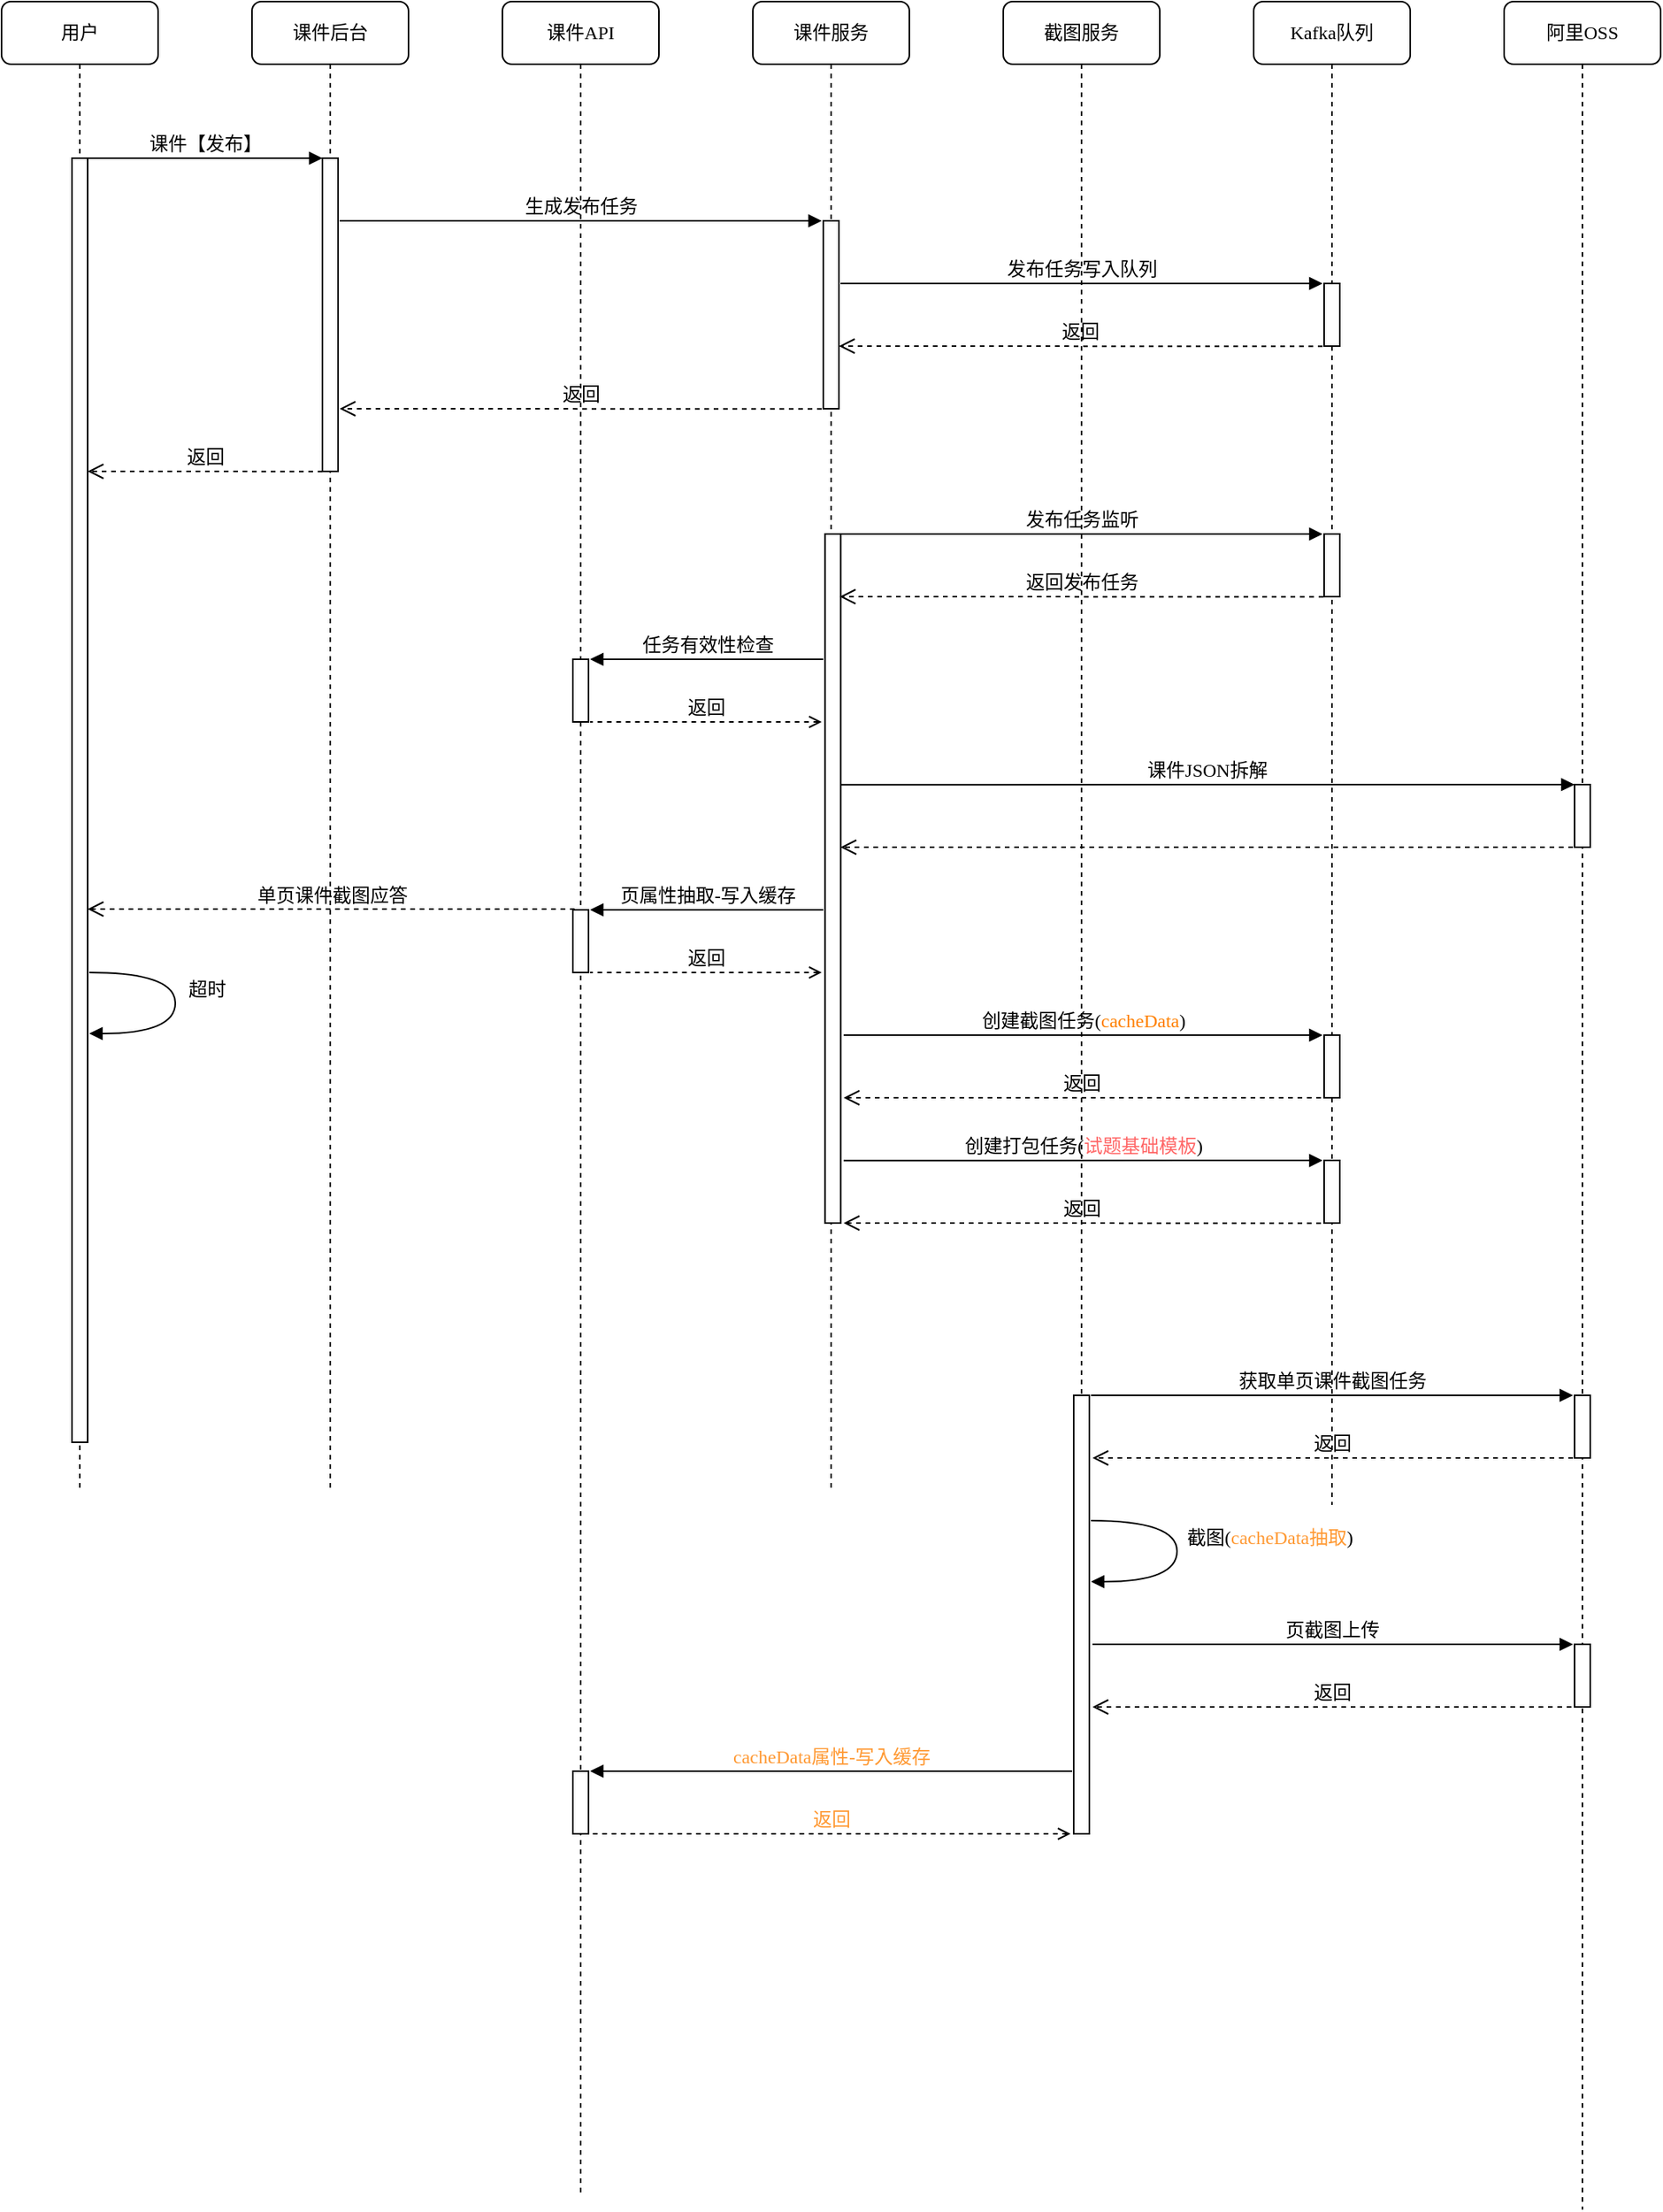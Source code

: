 <mxfile version="21.6.5" type="github">
  <diagram name="第 1 页" id="g4hASfduYWke274bOboM">
    <mxGraphModel dx="797" dy="394" grid="1" gridSize="10" guides="1" tooltips="1" connect="1" arrows="1" fold="1" page="1" pageScale="1" pageWidth="827" pageHeight="1169" math="0" shadow="0">
      <root>
        <mxCell id="0" />
        <mxCell id="1" parent="0" />
        <mxCell id="hMmdUdfrd5lEpIEmNu8y-2" value="阿里OSS" style="shape=umlLifeline;perimeter=lifelinePerimeter;whiteSpace=wrap;html=1;container=1;collapsible=0;recursiveResize=0;outlineConnect=0;rounded=1;shadow=0;comic=0;labelBackgroundColor=none;strokeWidth=1;fontFamily=Verdana;fontSize=12;align=center;" vertex="1" parent="1">
          <mxGeometry x="1040" y="80" width="100" height="1410" as="geometry" />
        </mxCell>
        <mxCell id="hMmdUdfrd5lEpIEmNu8y-3" value="" style="html=1;points=[];perimeter=orthogonalPerimeter;rounded=0;shadow=0;comic=0;labelBackgroundColor=none;strokeWidth=1;fontFamily=Verdana;fontSize=12;align=center;" vertex="1" parent="hMmdUdfrd5lEpIEmNu8y-2">
          <mxGeometry x="45" y="890" width="10" height="40" as="geometry" />
        </mxCell>
        <mxCell id="hMmdUdfrd5lEpIEmNu8y-19" value="" style="html=1;points=[];perimeter=orthogonalPerimeter;rounded=0;shadow=0;comic=0;labelBackgroundColor=none;strokeWidth=1;fontFamily=Verdana;fontSize=12;align=center;" vertex="1" parent="hMmdUdfrd5lEpIEmNu8y-2">
          <mxGeometry x="45" y="500" width="10" height="40" as="geometry" />
        </mxCell>
        <mxCell id="hMmdUdfrd5lEpIEmNu8y-6" value="" style="html=1;points=[];perimeter=orthogonalPerimeter;rounded=0;shadow=0;comic=0;labelBackgroundColor=none;strokeWidth=1;fontFamily=Verdana;fontSize=12;align=center;" vertex="1" parent="hMmdUdfrd5lEpIEmNu8y-2">
          <mxGeometry x="45" y="1049" width="10" height="40" as="geometry" />
        </mxCell>
        <mxCell id="hMmdUdfrd5lEpIEmNu8y-4" value="Kafka队列" style="shape=umlLifeline;perimeter=lifelinePerimeter;whiteSpace=wrap;html=1;container=1;collapsible=0;recursiveResize=0;outlineConnect=0;rounded=1;shadow=0;comic=0;labelBackgroundColor=none;strokeWidth=1;fontFamily=Verdana;fontSize=12;align=center;" vertex="1" parent="1">
          <mxGeometry x="880" y="80" width="100" height="960" as="geometry" />
        </mxCell>
        <mxCell id="hMmdUdfrd5lEpIEmNu8y-43" value="" style="html=1;points=[];perimeter=orthogonalPerimeter;rounded=0;shadow=0;comic=0;labelBackgroundColor=none;strokeWidth=1;fontFamily=Verdana;fontSize=12;align=center;" vertex="1" parent="hMmdUdfrd5lEpIEmNu8y-4">
          <mxGeometry x="45" y="180" width="10" height="40" as="geometry" />
        </mxCell>
        <mxCell id="hMmdUdfrd5lEpIEmNu8y-44" value="返回" style="html=1;verticalAlign=bottom;endArrow=open;dashed=1;endSize=8;labelBackgroundColor=none;fontFamily=Verdana;fontSize=12;edgeStyle=elbowEdgeStyle;elbow=vertical;" edge="1" parent="hMmdUdfrd5lEpIEmNu8y-4">
          <mxGeometry x="0.003" relative="1" as="geometry">
            <mxPoint x="-265" y="220" as="targetPoint" />
            <Array as="points" />
            <mxPoint x="44" y="220.13" as="sourcePoint" />
            <mxPoint as="offset" />
          </mxGeometry>
        </mxCell>
        <mxCell id="hMmdUdfrd5lEpIEmNu8y-46" value="" style="html=1;points=[];perimeter=orthogonalPerimeter;rounded=0;shadow=0;comic=0;labelBackgroundColor=none;strokeWidth=1;fontFamily=Verdana;fontSize=12;align=center;" vertex="1" parent="hMmdUdfrd5lEpIEmNu8y-4">
          <mxGeometry x="45" y="340" width="10" height="40" as="geometry" />
        </mxCell>
        <mxCell id="hMmdUdfrd5lEpIEmNu8y-59" value="" style="html=1;points=[];perimeter=orthogonalPerimeter;rounded=0;shadow=0;comic=0;labelBackgroundColor=none;strokeWidth=1;fontFamily=Verdana;fontSize=12;align=center;" vertex="1" parent="hMmdUdfrd5lEpIEmNu8y-4">
          <mxGeometry x="45" y="660" width="10" height="40" as="geometry" />
        </mxCell>
        <mxCell id="hMmdUdfrd5lEpIEmNu8y-63" value="" style="html=1;points=[];perimeter=orthogonalPerimeter;rounded=0;shadow=0;comic=0;labelBackgroundColor=none;strokeWidth=1;fontFamily=Verdana;fontSize=12;align=center;" vertex="1" parent="hMmdUdfrd5lEpIEmNu8y-4">
          <mxGeometry x="45" y="740" width="10" height="40" as="geometry" />
        </mxCell>
        <mxCell id="hMmdUdfrd5lEpIEmNu8y-7" value="课件后台" style="shape=umlLifeline;perimeter=lifelinePerimeter;whiteSpace=wrap;html=1;container=1;collapsible=0;recursiveResize=0;outlineConnect=0;rounded=1;shadow=0;comic=0;labelBackgroundColor=none;strokeWidth=1;fontFamily=Verdana;fontSize=12;align=center;" vertex="1" parent="1">
          <mxGeometry x="240" y="80" width="100" height="950" as="geometry" />
        </mxCell>
        <mxCell id="hMmdUdfrd5lEpIEmNu8y-8" value="" style="html=1;points=[];perimeter=orthogonalPerimeter;rounded=0;shadow=0;comic=0;labelBackgroundColor=none;strokeWidth=1;fontFamily=Verdana;fontSize=12;align=center;" vertex="1" parent="hMmdUdfrd5lEpIEmNu8y-7">
          <mxGeometry x="45" y="100" width="10" height="200" as="geometry" />
        </mxCell>
        <mxCell id="hMmdUdfrd5lEpIEmNu8y-9" value="返回" style="html=1;verticalAlign=bottom;endArrow=open;dashed=1;endSize=8;labelBackgroundColor=none;fontFamily=Verdana;fontSize=12;edgeStyle=elbowEdgeStyle;elbow=vertical;" edge="1" parent="hMmdUdfrd5lEpIEmNu8y-7">
          <mxGeometry relative="1" as="geometry">
            <mxPoint x="-105" y="300.09" as="targetPoint" />
            <Array as="points" />
            <mxPoint x="45" y="300.09" as="sourcePoint" />
            <mxPoint as="offset" />
          </mxGeometry>
        </mxCell>
        <mxCell id="hMmdUdfrd5lEpIEmNu8y-10" value="课件API" style="shape=umlLifeline;perimeter=lifelinePerimeter;whiteSpace=wrap;html=1;container=1;collapsible=0;recursiveResize=0;outlineConnect=0;rounded=1;shadow=0;comic=0;labelBackgroundColor=none;strokeWidth=1;fontFamily=Verdana;fontSize=12;align=center;" vertex="1" parent="1">
          <mxGeometry x="400" y="80" width="100" height="1400" as="geometry" />
        </mxCell>
        <mxCell id="hMmdUdfrd5lEpIEmNu8y-11" value="" style="html=1;points=[];perimeter=orthogonalPerimeter;rounded=0;shadow=0;comic=0;labelBackgroundColor=none;strokeWidth=1;fontFamily=Verdana;fontSize=12;align=center;" vertex="1" parent="hMmdUdfrd5lEpIEmNu8y-10">
          <mxGeometry x="45" y="420" width="10" height="40" as="geometry" />
        </mxCell>
        <mxCell id="hMmdUdfrd5lEpIEmNu8y-12" value="" style="html=1;points=[];perimeter=orthogonalPerimeter;rounded=0;shadow=0;comic=0;labelBackgroundColor=none;strokeWidth=1;fontFamily=Verdana;fontSize=12;align=center;" vertex="1" parent="hMmdUdfrd5lEpIEmNu8y-10">
          <mxGeometry x="45.0" y="1130" width="10" height="40" as="geometry" />
        </mxCell>
        <mxCell id="hMmdUdfrd5lEpIEmNu8y-40" value="生成发布任务" style="html=1;verticalAlign=bottom;endArrow=block;labelBackgroundColor=none;fontFamily=Verdana;fontSize=12;edgeStyle=elbowEdgeStyle;elbow=vertical;" edge="1" parent="hMmdUdfrd5lEpIEmNu8y-10">
          <mxGeometry relative="1" as="geometry">
            <mxPoint x="-104" y="140" as="sourcePoint" />
            <mxPoint x="204" y="140" as="targetPoint" />
          </mxGeometry>
        </mxCell>
        <mxCell id="hMmdUdfrd5lEpIEmNu8y-56" value="" style="html=1;points=[];perimeter=orthogonalPerimeter;rounded=0;shadow=0;comic=0;labelBackgroundColor=none;strokeWidth=1;fontFamily=Verdana;fontSize=12;align=center;" vertex="1" parent="hMmdUdfrd5lEpIEmNu8y-10">
          <mxGeometry x="45" y="580" width="10" height="40" as="geometry" />
        </mxCell>
        <mxCell id="hMmdUdfrd5lEpIEmNu8y-13" value="课件服务" style="shape=umlLifeline;perimeter=lifelinePerimeter;whiteSpace=wrap;html=1;container=1;collapsible=0;recursiveResize=0;outlineConnect=0;rounded=1;shadow=0;comic=0;labelBackgroundColor=none;strokeWidth=1;fontFamily=Verdana;fontSize=12;align=center;" vertex="1" parent="1">
          <mxGeometry x="560" y="80" width="100" height="950" as="geometry" />
        </mxCell>
        <mxCell id="hMmdUdfrd5lEpIEmNu8y-14" value="单页课件截图应答" style="html=1;verticalAlign=bottom;endArrow=open;dashed=1;endSize=8;labelBackgroundColor=none;fontFamily=Verdana;fontSize=12;edgeStyle=elbowEdgeStyle;elbow=vertical;entryX=0.974;entryY=0.851;entryDx=0;entryDy=0;entryPerimeter=0;" edge="1" parent="hMmdUdfrd5lEpIEmNu8y-13">
          <mxGeometry x="-0.001" relative="1" as="geometry">
            <mxPoint x="-425" y="579" as="targetPoint" />
            <Array as="points" />
            <mxPoint x="-113.85" y="579.52" as="sourcePoint" />
            <mxPoint as="offset" />
          </mxGeometry>
        </mxCell>
        <mxCell id="hMmdUdfrd5lEpIEmNu8y-16" value="" style="html=1;points=[];perimeter=orthogonalPerimeter;rounded=0;shadow=0;comic=0;labelBackgroundColor=none;strokeWidth=1;fontFamily=Verdana;fontSize=12;align=center;" vertex="1" parent="hMmdUdfrd5lEpIEmNu8y-13">
          <mxGeometry x="46.15" y="340" width="10" height="440" as="geometry" />
        </mxCell>
        <mxCell id="hMmdUdfrd5lEpIEmNu8y-41" value="" style="html=1;points=[];perimeter=orthogonalPerimeter;rounded=0;shadow=0;comic=0;labelBackgroundColor=none;strokeWidth=1;fontFamily=Verdana;fontSize=12;align=center;" vertex="1" parent="hMmdUdfrd5lEpIEmNu8y-13">
          <mxGeometry x="45" y="140" width="10" height="120" as="geometry" />
        </mxCell>
        <mxCell id="hMmdUdfrd5lEpIEmNu8y-45" value="返回" style="html=1;verticalAlign=bottom;endArrow=open;dashed=1;endSize=8;labelBackgroundColor=none;fontFamily=Verdana;fontSize=12;edgeStyle=elbowEdgeStyle;elbow=vertical;" edge="1" parent="hMmdUdfrd5lEpIEmNu8y-13">
          <mxGeometry x="0.003" relative="1" as="geometry">
            <mxPoint x="-264" y="260" as="targetPoint" />
            <Array as="points" />
            <mxPoint x="44" y="260.13" as="sourcePoint" />
            <mxPoint as="offset" />
          </mxGeometry>
        </mxCell>
        <mxCell id="hMmdUdfrd5lEpIEmNu8y-52" value="任务有效性检查" style="html=1;verticalAlign=bottom;endArrow=none;labelBackgroundColor=none;fontFamily=Verdana;fontSize=12;edgeStyle=elbowEdgeStyle;elbow=vertical;entryX=-0.209;entryY=0;entryDx=0;entryDy=0;entryPerimeter=0;startArrow=block;startFill=1;endFill=0;" edge="1" parent="hMmdUdfrd5lEpIEmNu8y-13">
          <mxGeometry x="-0.002" relative="1" as="geometry">
            <mxPoint x="-104" y="420" as="sourcePoint" />
            <Array as="points">
              <mxPoint x="-47.5" y="420" />
              <mxPoint x="-37.5" y="480" />
              <mxPoint x="2.5" y="490" />
              <mxPoint x="-17.5" y="450" />
              <mxPoint x="-97.5" y="340" />
            </Array>
            <mxPoint x="45" y="420" as="targetPoint" />
            <mxPoint as="offset" />
          </mxGeometry>
        </mxCell>
        <mxCell id="hMmdUdfrd5lEpIEmNu8y-53" value="返回" style="html=1;verticalAlign=bottom;endArrow=none;dashed=1;endSize=8;labelBackgroundColor=none;fontFamily=Verdana;fontSize=12;edgeStyle=elbowEdgeStyle;elbow=vertical;startArrow=open;startFill=0;endFill=0;" edge="1" parent="hMmdUdfrd5lEpIEmNu8y-13">
          <mxGeometry x="0.003" relative="1" as="geometry">
            <mxPoint x="-104" y="460" as="targetPoint" />
            <Array as="points" />
            <mxPoint x="44" y="460" as="sourcePoint" />
            <mxPoint as="offset" />
          </mxGeometry>
        </mxCell>
        <mxCell id="hMmdUdfrd5lEpIEmNu8y-23" value="用户" style="shape=umlLifeline;perimeter=lifelinePerimeter;whiteSpace=wrap;html=1;container=1;collapsible=0;recursiveResize=0;outlineConnect=0;rounded=1;shadow=0;comic=0;labelBackgroundColor=none;strokeWidth=1;fontFamily=Verdana;fontSize=12;align=center;" vertex="1" parent="1">
          <mxGeometry x="80" y="80" width="100" height="950" as="geometry" />
        </mxCell>
        <mxCell id="hMmdUdfrd5lEpIEmNu8y-24" value="" style="html=1;points=[];perimeter=orthogonalPerimeter;rounded=0;shadow=0;comic=0;labelBackgroundColor=none;strokeWidth=1;fontFamily=Verdana;fontSize=12;align=center;" vertex="1" parent="hMmdUdfrd5lEpIEmNu8y-23">
          <mxGeometry x="45" y="100" width="10" height="820" as="geometry" />
        </mxCell>
        <mxCell id="hMmdUdfrd5lEpIEmNu8y-25" value="截图服务" style="shape=umlLifeline;perimeter=lifelinePerimeter;whiteSpace=wrap;html=1;container=1;collapsible=0;recursiveResize=0;outlineConnect=0;rounded=1;shadow=0;comic=0;labelBackgroundColor=none;strokeWidth=1;fontFamily=Verdana;fontSize=12;align=center;" vertex="1" parent="1">
          <mxGeometry x="720" y="80" width="100" height="950" as="geometry" />
        </mxCell>
        <mxCell id="hMmdUdfrd5lEpIEmNu8y-26" value="" style="html=1;points=[];perimeter=orthogonalPerimeter;rounded=0;shadow=0;comic=0;labelBackgroundColor=none;strokeWidth=1;fontFamily=Verdana;fontSize=12;align=center;" vertex="1" parent="hMmdUdfrd5lEpIEmNu8y-25">
          <mxGeometry x="45" y="890" width="10" height="280" as="geometry" />
        </mxCell>
        <mxCell id="hMmdUdfrd5lEpIEmNu8y-60" value="创建截图任务(&lt;font color=&quot;#ff8000&quot;&gt;cacheData&lt;/font&gt;)" style="html=1;verticalAlign=bottom;endArrow=block;labelBackgroundColor=none;fontFamily=Verdana;fontSize=12;edgeStyle=elbowEdgeStyle;elbow=vertical;" edge="1" parent="hMmdUdfrd5lEpIEmNu8y-25">
          <mxGeometry relative="1" as="geometry">
            <mxPoint x="-102" y="660" as="sourcePoint" />
            <mxPoint x="204" y="660" as="targetPoint" />
          </mxGeometry>
        </mxCell>
        <mxCell id="hMmdUdfrd5lEpIEmNu8y-61" value="返回" style="html=1;verticalAlign=bottom;endArrow=open;dashed=1;endSize=8;labelBackgroundColor=none;fontFamily=Verdana;fontSize=12;edgeStyle=elbowEdgeStyle;elbow=vertical;" edge="1" parent="hMmdUdfrd5lEpIEmNu8y-25">
          <mxGeometry x="0.003" relative="1" as="geometry">
            <mxPoint x="-102" y="700" as="targetPoint" />
            <Array as="points" />
            <mxPoint x="203" y="700" as="sourcePoint" />
            <mxPoint as="offset" />
          </mxGeometry>
        </mxCell>
        <mxCell id="hMmdUdfrd5lEpIEmNu8y-27" value="课件【发布】" style="html=1;verticalAlign=bottom;endArrow=block;entryX=0;entryY=0;labelBackgroundColor=none;fontFamily=Verdana;fontSize=12;edgeStyle=elbowEdgeStyle;elbow=vertical;" edge="1" parent="1" source="hMmdUdfrd5lEpIEmNu8y-24" target="hMmdUdfrd5lEpIEmNu8y-8">
          <mxGeometry relative="1" as="geometry">
            <mxPoint x="220" y="190" as="sourcePoint" />
          </mxGeometry>
        </mxCell>
        <mxCell id="hMmdUdfrd5lEpIEmNu8y-32" value="获取单页课件截图任务" style="html=1;verticalAlign=bottom;endArrow=block;labelBackgroundColor=none;fontFamily=Verdana;fontSize=12;edgeStyle=elbowEdgeStyle;elbow=vertical;" edge="1" parent="1">
          <mxGeometry x="-0.002" relative="1" as="geometry">
            <mxPoint x="776" y="970" as="sourcePoint" />
            <Array as="points">
              <mxPoint x="831" y="970" />
              <mxPoint x="841" y="1030" />
              <mxPoint x="881" y="1040" />
              <mxPoint x="861" y="1000" />
              <mxPoint x="781" y="890" />
            </Array>
            <mxPoint x="1084" y="970" as="targetPoint" />
            <mxPoint as="offset" />
          </mxGeometry>
        </mxCell>
        <mxCell id="hMmdUdfrd5lEpIEmNu8y-33" value="返回" style="html=1;verticalAlign=bottom;endArrow=open;dashed=1;endSize=8;labelBackgroundColor=none;fontFamily=Verdana;fontSize=12;edgeStyle=elbowEdgeStyle;elbow=vertical;" edge="1" parent="1">
          <mxGeometry x="0.003" relative="1" as="geometry">
            <mxPoint x="777" y="1010" as="targetPoint" />
            <Array as="points" />
            <mxPoint x="1084" y="1010" as="sourcePoint" />
            <mxPoint as="offset" />
          </mxGeometry>
        </mxCell>
        <mxCell id="hMmdUdfrd5lEpIEmNu8y-34" value="截图(&lt;font color=&quot;#ff9933&quot;&gt;cacheData抽取&lt;/font&gt;)" style="html=1;verticalAlign=bottom;endArrow=block;labelBackgroundColor=none;fontFamily=Verdana;fontSize=12;elbow=vertical;edgeStyle=orthogonalEdgeStyle;curved=1;exitX=1.038;exitY=0.345;exitPerimeter=0;entryX=1.027;entryY=0.831;entryDx=0;entryDy=0;entryPerimeter=0;" edge="1" parent="1">
          <mxGeometry x="0.007" y="59" relative="1" as="geometry">
            <mxPoint x="776" y="1050" as="sourcePoint" />
            <mxPoint x="776" y="1089" as="targetPoint" />
            <Array as="points">
              <mxPoint x="831" y="1050" />
              <mxPoint x="831" y="1089" />
            </Array>
            <mxPoint as="offset" />
          </mxGeometry>
        </mxCell>
        <mxCell id="hMmdUdfrd5lEpIEmNu8y-35" value="页截图上传" style="html=1;verticalAlign=bottom;endArrow=block;labelBackgroundColor=none;fontFamily=Verdana;fontSize=12;edgeStyle=elbowEdgeStyle;elbow=vertical;" edge="1" parent="1">
          <mxGeometry x="-0.002" relative="1" as="geometry">
            <mxPoint x="777" y="1129" as="sourcePoint" />
            <Array as="points">
              <mxPoint x="830.5" y="1129" />
              <mxPoint x="840.5" y="1189" />
              <mxPoint x="880.5" y="1199" />
              <mxPoint x="860.5" y="1159" />
              <mxPoint x="780.5" y="1049" />
            </Array>
            <mxPoint x="1084" y="1129" as="targetPoint" />
            <mxPoint as="offset" />
          </mxGeometry>
        </mxCell>
        <mxCell id="hMmdUdfrd5lEpIEmNu8y-36" value="返回" style="html=1;verticalAlign=bottom;endArrow=open;dashed=1;endSize=8;labelBackgroundColor=none;fontFamily=Verdana;fontSize=12;edgeStyle=elbowEdgeStyle;elbow=vertical;" edge="1" parent="1">
          <mxGeometry x="0.003" relative="1" as="geometry">
            <mxPoint x="777" y="1169" as="targetPoint" />
            <Array as="points" />
            <mxPoint x="1083" y="1169" as="sourcePoint" />
            <mxPoint as="offset" />
          </mxGeometry>
        </mxCell>
        <mxCell id="hMmdUdfrd5lEpIEmNu8y-39" value="超时" style="html=1;verticalAlign=bottom;endArrow=block;labelBackgroundColor=none;fontFamily=Verdana;fontSize=12;elbow=vertical;edgeStyle=orthogonalEdgeStyle;curved=1;exitX=1.038;exitY=0.345;exitPerimeter=0;entryX=1.027;entryY=0.831;entryDx=0;entryDy=0;entryPerimeter=0;" edge="1" parent="1">
          <mxGeometry x="0.007" y="20" relative="1" as="geometry">
            <mxPoint x="136" y="700" as="sourcePoint" />
            <mxPoint x="136" y="739" as="targetPoint" />
            <Array as="points">
              <mxPoint x="191" y="700" />
              <mxPoint x="191" y="739" />
            </Array>
            <mxPoint as="offset" />
          </mxGeometry>
        </mxCell>
        <mxCell id="hMmdUdfrd5lEpIEmNu8y-42" value="发布任务写入队列" style="html=1;verticalAlign=bottom;endArrow=block;labelBackgroundColor=none;fontFamily=Verdana;fontSize=12;edgeStyle=elbowEdgeStyle;elbow=vertical;" edge="1" parent="1">
          <mxGeometry relative="1" as="geometry">
            <mxPoint x="616" y="260" as="sourcePoint" />
            <mxPoint x="924" y="260" as="targetPoint" />
          </mxGeometry>
        </mxCell>
        <mxCell id="hMmdUdfrd5lEpIEmNu8y-47" value="发布任务监听" style="html=1;verticalAlign=bottom;endArrow=block;labelBackgroundColor=none;fontFamily=Verdana;fontSize=12;edgeStyle=elbowEdgeStyle;elbow=vertical;" edge="1" parent="1">
          <mxGeometry relative="1" as="geometry">
            <mxPoint x="616" y="420" as="sourcePoint" />
            <mxPoint x="924" y="420" as="targetPoint" />
          </mxGeometry>
        </mxCell>
        <mxCell id="hMmdUdfrd5lEpIEmNu8y-48" value="返回发布任务" style="html=1;verticalAlign=bottom;endArrow=open;dashed=1;endSize=8;labelBackgroundColor=none;fontFamily=Verdana;fontSize=12;edgeStyle=elbowEdgeStyle;elbow=vertical;" edge="1" parent="1">
          <mxGeometry x="0.003" relative="1" as="geometry">
            <mxPoint x="615.5" y="460" as="targetPoint" />
            <Array as="points" />
            <mxPoint x="924.5" y="460.13" as="sourcePoint" />
            <mxPoint as="offset" />
          </mxGeometry>
        </mxCell>
        <mxCell id="hMmdUdfrd5lEpIEmNu8y-54" value="课件JSON拆解" style="html=1;verticalAlign=bottom;endArrow=block;labelBackgroundColor=none;fontFamily=Verdana;fontSize=12;edgeStyle=elbowEdgeStyle;elbow=vertical;" edge="1" parent="1">
          <mxGeometry relative="1" as="geometry">
            <mxPoint x="616" y="580.11" as="sourcePoint" />
            <mxPoint x="1085" y="580" as="targetPoint" />
          </mxGeometry>
        </mxCell>
        <mxCell id="hMmdUdfrd5lEpIEmNu8y-55" value="" style="html=1;verticalAlign=bottom;endArrow=open;dashed=1;endSize=8;labelBackgroundColor=none;fontFamily=Verdana;fontSize=12;edgeStyle=elbowEdgeStyle;elbow=vertical;" edge="1" parent="1">
          <mxGeometry x="0.003" relative="1" as="geometry">
            <mxPoint x="616" y="620" as="targetPoint" />
            <Array as="points" />
            <mxPoint x="1084" y="620" as="sourcePoint" />
            <mxPoint as="offset" />
          </mxGeometry>
        </mxCell>
        <mxCell id="hMmdUdfrd5lEpIEmNu8y-57" value="页属性抽取-写入缓存" style="html=1;verticalAlign=bottom;endArrow=none;labelBackgroundColor=none;fontFamily=Verdana;fontSize=12;edgeStyle=elbowEdgeStyle;elbow=vertical;entryX=-0.209;entryY=0;entryDx=0;entryDy=0;entryPerimeter=0;startArrow=block;startFill=1;endFill=0;" edge="1" parent="1">
          <mxGeometry x="-0.002" relative="1" as="geometry">
            <mxPoint x="456" y="660" as="sourcePoint" />
            <Array as="points">
              <mxPoint x="512.5" y="660" />
              <mxPoint x="522.5" y="720" />
              <mxPoint x="562.5" y="730" />
              <mxPoint x="542.5" y="690" />
              <mxPoint x="462.5" y="580" />
            </Array>
            <mxPoint x="605" y="660" as="targetPoint" />
            <mxPoint as="offset" />
          </mxGeometry>
        </mxCell>
        <mxCell id="hMmdUdfrd5lEpIEmNu8y-58" value="返回" style="html=1;verticalAlign=bottom;endArrow=none;dashed=1;endSize=8;labelBackgroundColor=none;fontFamily=Verdana;fontSize=12;edgeStyle=elbowEdgeStyle;elbow=vertical;startArrow=open;startFill=0;endFill=0;" edge="1" parent="1">
          <mxGeometry x="0.003" relative="1" as="geometry">
            <mxPoint x="456" y="700" as="targetPoint" />
            <Array as="points" />
            <mxPoint x="604" y="700" as="sourcePoint" />
            <mxPoint as="offset" />
          </mxGeometry>
        </mxCell>
        <mxCell id="hMmdUdfrd5lEpIEmNu8y-64" value="创建打包任务(&lt;font color=&quot;#ff6666&quot;&gt;试题基础模板&lt;/font&gt;)" style="html=1;verticalAlign=bottom;endArrow=block;labelBackgroundColor=none;fontFamily=Verdana;fontSize=12;edgeStyle=elbowEdgeStyle;elbow=vertical;" edge="1" parent="1">
          <mxGeometry relative="1" as="geometry">
            <mxPoint x="618" y="820.11" as="sourcePoint" />
            <mxPoint x="924" y="820.11" as="targetPoint" />
          </mxGeometry>
        </mxCell>
        <mxCell id="hMmdUdfrd5lEpIEmNu8y-65" value="返回" style="html=1;verticalAlign=bottom;endArrow=open;dashed=1;endSize=8;labelBackgroundColor=none;fontFamily=Verdana;fontSize=12;edgeStyle=elbowEdgeStyle;elbow=vertical;" edge="1" parent="1">
          <mxGeometry x="0.003" relative="1" as="geometry">
            <mxPoint x="618" y="860.11" as="targetPoint" />
            <Array as="points" />
            <mxPoint x="923" y="860.11" as="sourcePoint" />
            <mxPoint as="offset" />
          </mxGeometry>
        </mxCell>
        <mxCell id="hMmdUdfrd5lEpIEmNu8y-66" value="&lt;font color=&quot;#ff9933&quot;&gt;cacheData属性-写入缓存&lt;/font&gt;" style="html=1;verticalAlign=bottom;endArrow=none;labelBackgroundColor=none;fontFamily=Verdana;fontSize=12;edgeStyle=elbowEdgeStyle;elbow=vertical;entryX=-0.209;entryY=0;entryDx=0;entryDy=0;entryPerimeter=0;startArrow=block;startFill=1;endFill=0;" edge="1" parent="1">
          <mxGeometry x="-0.002" relative="1" as="geometry">
            <mxPoint x="456" y="1210" as="sourcePoint" />
            <Array as="points">
              <mxPoint x="666.5" y="1210" />
              <mxPoint x="676.5" y="1270" />
              <mxPoint x="716.5" y="1280" />
              <mxPoint x="696.5" y="1240" />
              <mxPoint x="616.5" y="1130" />
            </Array>
            <mxPoint x="764" y="1210" as="targetPoint" />
            <mxPoint as="offset" />
          </mxGeometry>
        </mxCell>
        <mxCell id="hMmdUdfrd5lEpIEmNu8y-67" value="&lt;font color=&quot;#ff9933&quot;&gt;返回&lt;/font&gt;" style="html=1;verticalAlign=bottom;endArrow=none;dashed=1;endSize=8;labelBackgroundColor=none;fontFamily=Verdana;fontSize=12;edgeStyle=elbowEdgeStyle;elbow=vertical;startArrow=open;startFill=0;endFill=0;" edge="1" parent="1">
          <mxGeometry x="0.003" relative="1" as="geometry">
            <mxPoint x="457" y="1250" as="targetPoint" />
            <Array as="points" />
            <mxPoint x="763" y="1250" as="sourcePoint" />
            <mxPoint as="offset" />
          </mxGeometry>
        </mxCell>
      </root>
    </mxGraphModel>
  </diagram>
</mxfile>
